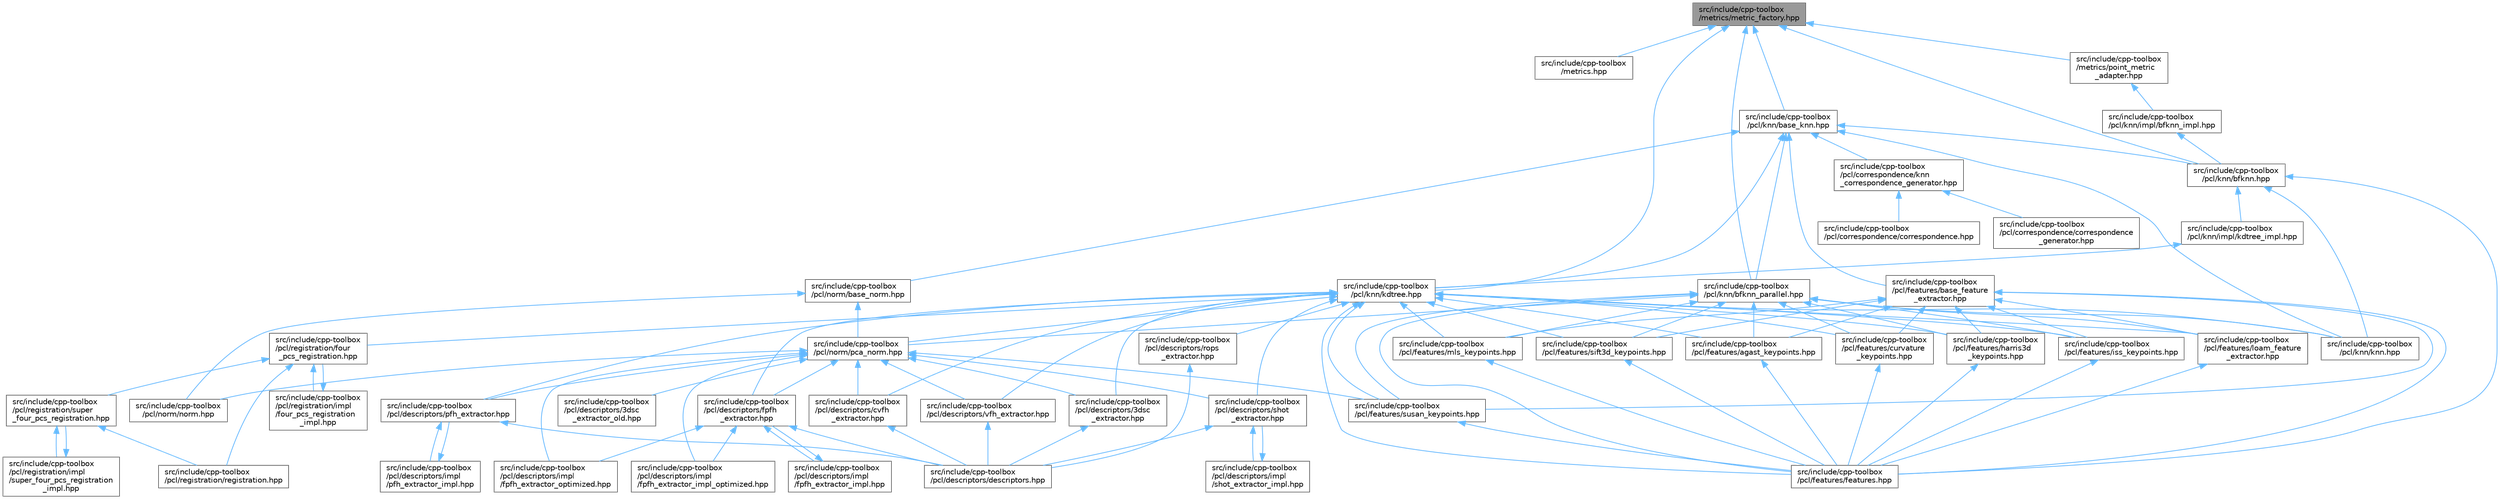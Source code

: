 digraph "src/include/cpp-toolbox/metrics/metric_factory.hpp"
{
 // LATEX_PDF_SIZE
  bgcolor="transparent";
  edge [fontname=Helvetica,fontsize=10,labelfontname=Helvetica,labelfontsize=10];
  node [fontname=Helvetica,fontsize=10,shape=box,height=0.2,width=0.4];
  Node1 [id="Node000001",label="src/include/cpp-toolbox\l/metrics/metric_factory.hpp",height=0.2,width=0.4,color="gray40", fillcolor="grey60", style="filled", fontcolor="black",tooltip=" "];
  Node1 -> Node2 [id="edge1_Node000001_Node000002",dir="back",color="steelblue1",style="solid",tooltip=" "];
  Node2 [id="Node000002",label="src/include/cpp-toolbox\l/metrics.hpp",height=0.2,width=0.4,color="grey40", fillcolor="white", style="filled",URL="$metrics_8hpp.html",tooltip=" "];
  Node1 -> Node3 [id="edge2_Node000001_Node000003",dir="back",color="steelblue1",style="solid",tooltip=" "];
  Node3 [id="Node000003",label="src/include/cpp-toolbox\l/metrics/point_metric\l_adapter.hpp",height=0.2,width=0.4,color="grey40", fillcolor="white", style="filled",URL="$point__metric__adapter_8hpp.html",tooltip=" "];
  Node3 -> Node4 [id="edge3_Node000003_Node000004",dir="back",color="steelblue1",style="solid",tooltip=" "];
  Node4 [id="Node000004",label="src/include/cpp-toolbox\l/pcl/knn/impl/bfknn_impl.hpp",height=0.2,width=0.4,color="grey40", fillcolor="white", style="filled",URL="$bfknn__impl_8hpp.html",tooltip=" "];
  Node4 -> Node5 [id="edge4_Node000004_Node000005",dir="back",color="steelblue1",style="solid",tooltip=" "];
  Node5 [id="Node000005",label="src/include/cpp-toolbox\l/pcl/knn/bfknn.hpp",height=0.2,width=0.4,color="grey40", fillcolor="white", style="filled",URL="$bfknn_8hpp.html",tooltip=" "];
  Node5 -> Node6 [id="edge5_Node000005_Node000006",dir="back",color="steelblue1",style="solid",tooltip=" "];
  Node6 [id="Node000006",label="src/include/cpp-toolbox\l/pcl/features/features.hpp",height=0.2,width=0.4,color="grey40", fillcolor="white", style="filled",URL="$features_8hpp.html",tooltip="PCL特征提取器集合头文件 / PCL feature extractors collection header file."];
  Node5 -> Node7 [id="edge6_Node000005_Node000007",dir="back",color="steelblue1",style="solid",tooltip=" "];
  Node7 [id="Node000007",label="src/include/cpp-toolbox\l/pcl/knn/impl/kdtree_impl.hpp",height=0.2,width=0.4,color="grey40", fillcolor="white", style="filled",URL="$kdtree__impl_8hpp.html",tooltip=" "];
  Node7 -> Node8 [id="edge7_Node000007_Node000008",dir="back",color="steelblue1",style="solid",tooltip=" "];
  Node8 [id="Node000008",label="src/include/cpp-toolbox\l/pcl/knn/kdtree.hpp",height=0.2,width=0.4,color="grey40", fillcolor="white", style="filled",URL="$kdtree_8hpp.html",tooltip=" "];
  Node8 -> Node9 [id="edge8_Node000008_Node000009",dir="back",color="steelblue1",style="solid",tooltip=" "];
  Node9 [id="Node000009",label="src/include/cpp-toolbox\l/pcl/descriptors/3dsc\l_extractor.hpp",height=0.2,width=0.4,color="grey40", fillcolor="white", style="filled",URL="$3dsc__extractor_8hpp.html",tooltip=" "];
  Node9 -> Node10 [id="edge9_Node000009_Node000010",dir="back",color="steelblue1",style="solid",tooltip=" "];
  Node10 [id="Node000010",label="src/include/cpp-toolbox\l/pcl/descriptors/descriptors.hpp",height=0.2,width=0.4,color="grey40", fillcolor="white", style="filled",URL="$descriptors_8hpp.html",tooltip="描述子提取算法统一导出文件 / Unified export file for descriptor extraction algorithms"];
  Node8 -> Node11 [id="edge10_Node000008_Node000011",dir="back",color="steelblue1",style="solid",tooltip=" "];
  Node11 [id="Node000011",label="src/include/cpp-toolbox\l/pcl/descriptors/cvfh\l_extractor.hpp",height=0.2,width=0.4,color="grey40", fillcolor="white", style="filled",URL="$cvfh__extractor_8hpp.html",tooltip=" "];
  Node11 -> Node10 [id="edge11_Node000011_Node000010",dir="back",color="steelblue1",style="solid",tooltip=" "];
  Node8 -> Node12 [id="edge12_Node000008_Node000012",dir="back",color="steelblue1",style="solid",tooltip=" "];
  Node12 [id="Node000012",label="src/include/cpp-toolbox\l/pcl/descriptors/fpfh\l_extractor.hpp",height=0.2,width=0.4,color="grey40", fillcolor="white", style="filled",URL="$fpfh__extractor_8hpp.html",tooltip=" "];
  Node12 -> Node10 [id="edge13_Node000012_Node000010",dir="back",color="steelblue1",style="solid",tooltip=" "];
  Node12 -> Node13 [id="edge14_Node000012_Node000013",dir="back",color="steelblue1",style="solid",tooltip=" "];
  Node13 [id="Node000013",label="src/include/cpp-toolbox\l/pcl/descriptors/impl\l/fpfh_extractor_impl.hpp",height=0.2,width=0.4,color="grey40", fillcolor="white", style="filled",URL="$fpfh__extractor__impl_8hpp.html",tooltip=" "];
  Node13 -> Node12 [id="edge15_Node000013_Node000012",dir="back",color="steelblue1",style="solid",tooltip=" "];
  Node12 -> Node14 [id="edge16_Node000012_Node000014",dir="back",color="steelblue1",style="solid",tooltip=" "];
  Node14 [id="Node000014",label="src/include/cpp-toolbox\l/pcl/descriptors/impl\l/fpfh_extractor_impl_optimized.hpp",height=0.2,width=0.4,color="grey40", fillcolor="white", style="filled",URL="$fpfh__extractor__impl__optimized_8hpp.html",tooltip=" "];
  Node12 -> Node15 [id="edge17_Node000012_Node000015",dir="back",color="steelblue1",style="solid",tooltip=" "];
  Node15 [id="Node000015",label="src/include/cpp-toolbox\l/pcl/descriptors/impl\l/fpfh_extractor_optimized.hpp",height=0.2,width=0.4,color="grey40", fillcolor="white", style="filled",URL="$fpfh__extractor__optimized_8hpp.html",tooltip=" "];
  Node8 -> Node16 [id="edge18_Node000008_Node000016",dir="back",color="steelblue1",style="solid",tooltip=" "];
  Node16 [id="Node000016",label="src/include/cpp-toolbox\l/pcl/descriptors/pfh_extractor.hpp",height=0.2,width=0.4,color="grey40", fillcolor="white", style="filled",URL="$pfh__extractor_8hpp.html",tooltip=" "];
  Node16 -> Node10 [id="edge19_Node000016_Node000010",dir="back",color="steelblue1",style="solid",tooltip=" "];
  Node16 -> Node17 [id="edge20_Node000016_Node000017",dir="back",color="steelblue1",style="solid",tooltip=" "];
  Node17 [id="Node000017",label="src/include/cpp-toolbox\l/pcl/descriptors/impl\l/pfh_extractor_impl.hpp",height=0.2,width=0.4,color="grey40", fillcolor="white", style="filled",URL="$pfh__extractor__impl_8hpp.html",tooltip=" "];
  Node17 -> Node16 [id="edge21_Node000017_Node000016",dir="back",color="steelblue1",style="solid",tooltip=" "];
  Node8 -> Node18 [id="edge22_Node000008_Node000018",dir="back",color="steelblue1",style="solid",tooltip=" "];
  Node18 [id="Node000018",label="src/include/cpp-toolbox\l/pcl/descriptors/rops\l_extractor.hpp",height=0.2,width=0.4,color="grey40", fillcolor="white", style="filled",URL="$rops__extractor_8hpp.html",tooltip=" "];
  Node18 -> Node10 [id="edge23_Node000018_Node000010",dir="back",color="steelblue1",style="solid",tooltip=" "];
  Node8 -> Node19 [id="edge24_Node000008_Node000019",dir="back",color="steelblue1",style="solid",tooltip=" "];
  Node19 [id="Node000019",label="src/include/cpp-toolbox\l/pcl/descriptors/shot\l_extractor.hpp",height=0.2,width=0.4,color="grey40", fillcolor="white", style="filled",URL="$shot__extractor_8hpp.html",tooltip=" "];
  Node19 -> Node10 [id="edge25_Node000019_Node000010",dir="back",color="steelblue1",style="solid",tooltip=" "];
  Node19 -> Node20 [id="edge26_Node000019_Node000020",dir="back",color="steelblue1",style="solid",tooltip=" "];
  Node20 [id="Node000020",label="src/include/cpp-toolbox\l/pcl/descriptors/impl\l/shot_extractor_impl.hpp",height=0.2,width=0.4,color="grey40", fillcolor="white", style="filled",URL="$shot__extractor__impl_8hpp.html",tooltip=" "];
  Node20 -> Node19 [id="edge27_Node000020_Node000019",dir="back",color="steelblue1",style="solid",tooltip=" "];
  Node8 -> Node21 [id="edge28_Node000008_Node000021",dir="back",color="steelblue1",style="solid",tooltip=" "];
  Node21 [id="Node000021",label="src/include/cpp-toolbox\l/pcl/descriptors/vfh_extractor.hpp",height=0.2,width=0.4,color="grey40", fillcolor="white", style="filled",URL="$vfh__extractor_8hpp.html",tooltip=" "];
  Node21 -> Node10 [id="edge29_Node000021_Node000010",dir="back",color="steelblue1",style="solid",tooltip=" "];
  Node8 -> Node22 [id="edge30_Node000008_Node000022",dir="back",color="steelblue1",style="solid",tooltip=" "];
  Node22 [id="Node000022",label="src/include/cpp-toolbox\l/pcl/features/agast_keypoints.hpp",height=0.2,width=0.4,color="grey40", fillcolor="white", style="filled",URL="$agast__keypoints_8hpp.html",tooltip=" "];
  Node22 -> Node6 [id="edge31_Node000022_Node000006",dir="back",color="steelblue1",style="solid",tooltip=" "];
  Node8 -> Node23 [id="edge32_Node000008_Node000023",dir="back",color="steelblue1",style="solid",tooltip=" "];
  Node23 [id="Node000023",label="src/include/cpp-toolbox\l/pcl/features/curvature\l_keypoints.hpp",height=0.2,width=0.4,color="grey40", fillcolor="white", style="filled",URL="$curvature__keypoints_8hpp.html",tooltip=" "];
  Node23 -> Node6 [id="edge33_Node000023_Node000006",dir="back",color="steelblue1",style="solid",tooltip=" "];
  Node8 -> Node6 [id="edge34_Node000008_Node000006",dir="back",color="steelblue1",style="solid",tooltip=" "];
  Node8 -> Node24 [id="edge35_Node000008_Node000024",dir="back",color="steelblue1",style="solid",tooltip=" "];
  Node24 [id="Node000024",label="src/include/cpp-toolbox\l/pcl/features/harris3d\l_keypoints.hpp",height=0.2,width=0.4,color="grey40", fillcolor="white", style="filled",URL="$harris3d__keypoints_8hpp.html",tooltip=" "];
  Node24 -> Node6 [id="edge36_Node000024_Node000006",dir="back",color="steelblue1",style="solid",tooltip=" "];
  Node8 -> Node25 [id="edge37_Node000008_Node000025",dir="back",color="steelblue1",style="solid",tooltip=" "];
  Node25 [id="Node000025",label="src/include/cpp-toolbox\l/pcl/features/iss_keypoints.hpp",height=0.2,width=0.4,color="grey40", fillcolor="white", style="filled",URL="$iss__keypoints_8hpp.html",tooltip=" "];
  Node25 -> Node6 [id="edge38_Node000025_Node000006",dir="back",color="steelblue1",style="solid",tooltip=" "];
  Node8 -> Node26 [id="edge39_Node000008_Node000026",dir="back",color="steelblue1",style="solid",tooltip=" "];
  Node26 [id="Node000026",label="src/include/cpp-toolbox\l/pcl/features/loam_feature\l_extractor.hpp",height=0.2,width=0.4,color="grey40", fillcolor="white", style="filled",URL="$loam__feature__extractor_8hpp.html",tooltip=" "];
  Node26 -> Node6 [id="edge40_Node000026_Node000006",dir="back",color="steelblue1",style="solid",tooltip=" "];
  Node8 -> Node27 [id="edge41_Node000008_Node000027",dir="back",color="steelblue1",style="solid",tooltip=" "];
  Node27 [id="Node000027",label="src/include/cpp-toolbox\l/pcl/features/mls_keypoints.hpp",height=0.2,width=0.4,color="grey40", fillcolor="white", style="filled",URL="$mls__keypoints_8hpp.html",tooltip=" "];
  Node27 -> Node6 [id="edge42_Node000027_Node000006",dir="back",color="steelblue1",style="solid",tooltip=" "];
  Node8 -> Node28 [id="edge43_Node000008_Node000028",dir="back",color="steelblue1",style="solid",tooltip=" "];
  Node28 [id="Node000028",label="src/include/cpp-toolbox\l/pcl/features/sift3d_keypoints.hpp",height=0.2,width=0.4,color="grey40", fillcolor="white", style="filled",URL="$sift3d__keypoints_8hpp.html",tooltip=" "];
  Node28 -> Node6 [id="edge44_Node000028_Node000006",dir="back",color="steelblue1",style="solid",tooltip=" "];
  Node8 -> Node29 [id="edge45_Node000008_Node000029",dir="back",color="steelblue1",style="solid",tooltip=" "];
  Node29 [id="Node000029",label="src/include/cpp-toolbox\l/pcl/features/susan_keypoints.hpp",height=0.2,width=0.4,color="grey40", fillcolor="white", style="filled",URL="$susan__keypoints_8hpp.html",tooltip=" "];
  Node29 -> Node6 [id="edge46_Node000029_Node000006",dir="back",color="steelblue1",style="solid",tooltip=" "];
  Node8 -> Node30 [id="edge47_Node000008_Node000030",dir="back",color="steelblue1",style="solid",tooltip=" "];
  Node30 [id="Node000030",label="src/include/cpp-toolbox\l/pcl/knn/knn.hpp",height=0.2,width=0.4,color="grey40", fillcolor="white", style="filled",URL="$knn_8hpp.html",tooltip="KNN算法统一导出文件 / Unified export file for KNN algorithms."];
  Node8 -> Node31 [id="edge48_Node000008_Node000031",dir="back",color="steelblue1",style="solid",tooltip=" "];
  Node31 [id="Node000031",label="src/include/cpp-toolbox\l/pcl/norm/pca_norm.hpp",height=0.2,width=0.4,color="grey40", fillcolor="white", style="filled",URL="$pca__norm_8hpp.html",tooltip=" "];
  Node31 -> Node9 [id="edge49_Node000031_Node000009",dir="back",color="steelblue1",style="solid",tooltip=" "];
  Node31 -> Node32 [id="edge50_Node000031_Node000032",dir="back",color="steelblue1",style="solid",tooltip=" "];
  Node32 [id="Node000032",label="src/include/cpp-toolbox\l/pcl/descriptors/3dsc\l_extractor_old.hpp",height=0.2,width=0.4,color="grey40", fillcolor="white", style="filled",URL="$3dsc__extractor__old_8hpp.html",tooltip=" "];
  Node31 -> Node11 [id="edge51_Node000031_Node000011",dir="back",color="steelblue1",style="solid",tooltip=" "];
  Node31 -> Node12 [id="edge52_Node000031_Node000012",dir="back",color="steelblue1",style="solid",tooltip=" "];
  Node31 -> Node14 [id="edge53_Node000031_Node000014",dir="back",color="steelblue1",style="solid",tooltip=" "];
  Node31 -> Node15 [id="edge54_Node000031_Node000015",dir="back",color="steelblue1",style="solid",tooltip=" "];
  Node31 -> Node16 [id="edge55_Node000031_Node000016",dir="back",color="steelblue1",style="solid",tooltip=" "];
  Node31 -> Node19 [id="edge56_Node000031_Node000019",dir="back",color="steelblue1",style="solid",tooltip=" "];
  Node31 -> Node21 [id="edge57_Node000031_Node000021",dir="back",color="steelblue1",style="solid",tooltip=" "];
  Node31 -> Node29 [id="edge58_Node000031_Node000029",dir="back",color="steelblue1",style="solid",tooltip=" "];
  Node31 -> Node33 [id="edge59_Node000031_Node000033",dir="back",color="steelblue1",style="solid",tooltip=" "];
  Node33 [id="Node000033",label="src/include/cpp-toolbox\l/pcl/norm/norm.hpp",height=0.2,width=0.4,color="grey40", fillcolor="white", style="filled",URL="$norm_8hpp.html",tooltip="法向量提取算法统一导出文件 / Unified export file for normal extraction algorithms"];
  Node8 -> Node34 [id="edge60_Node000008_Node000034",dir="back",color="steelblue1",style="solid",tooltip=" "];
  Node34 [id="Node000034",label="src/include/cpp-toolbox\l/pcl/registration/four\l_pcs_registration.hpp",height=0.2,width=0.4,color="grey40", fillcolor="white", style="filled",URL="$four__pcs__registration_8hpp.html",tooltip=" "];
  Node34 -> Node35 [id="edge61_Node000034_Node000035",dir="back",color="steelblue1",style="solid",tooltip=" "];
  Node35 [id="Node000035",label="src/include/cpp-toolbox\l/pcl/registration/impl\l/four_pcs_registration\l_impl.hpp",height=0.2,width=0.4,color="grey40", fillcolor="white", style="filled",URL="$four__pcs__registration__impl_8hpp.html",tooltip=" "];
  Node35 -> Node34 [id="edge62_Node000035_Node000034",dir="back",color="steelblue1",style="solid",tooltip=" "];
  Node34 -> Node36 [id="edge63_Node000034_Node000036",dir="back",color="steelblue1",style="solid",tooltip=" "];
  Node36 [id="Node000036",label="src/include/cpp-toolbox\l/pcl/registration/registration.hpp",height=0.2,width=0.4,color="grey40", fillcolor="white", style="filled",URL="$registration_8hpp.html",tooltip="点云配准算法统一导出文件 / Unified export file for point cloud registration algorithms"];
  Node34 -> Node37 [id="edge64_Node000034_Node000037",dir="back",color="steelblue1",style="solid",tooltip=" "];
  Node37 [id="Node000037",label="src/include/cpp-toolbox\l/pcl/registration/super\l_four_pcs_registration.hpp",height=0.2,width=0.4,color="grey40", fillcolor="white", style="filled",URL="$super__four__pcs__registration_8hpp.html",tooltip=" "];
  Node37 -> Node38 [id="edge65_Node000037_Node000038",dir="back",color="steelblue1",style="solid",tooltip=" "];
  Node38 [id="Node000038",label="src/include/cpp-toolbox\l/pcl/registration/impl\l/super_four_pcs_registration\l_impl.hpp",height=0.2,width=0.4,color="grey40", fillcolor="white", style="filled",URL="$super__four__pcs__registration__impl_8hpp.html",tooltip=" "];
  Node38 -> Node37 [id="edge66_Node000038_Node000037",dir="back",color="steelblue1",style="solid",tooltip=" "];
  Node37 -> Node36 [id="edge67_Node000037_Node000036",dir="back",color="steelblue1",style="solid",tooltip=" "];
  Node5 -> Node30 [id="edge68_Node000005_Node000030",dir="back",color="steelblue1",style="solid",tooltip=" "];
  Node1 -> Node39 [id="edge69_Node000001_Node000039",dir="back",color="steelblue1",style="solid",tooltip=" "];
  Node39 [id="Node000039",label="src/include/cpp-toolbox\l/pcl/knn/base_knn.hpp",height=0.2,width=0.4,color="grey40", fillcolor="white", style="filled",URL="$base__knn_8hpp.html",tooltip=" "];
  Node39 -> Node40 [id="edge70_Node000039_Node000040",dir="back",color="steelblue1",style="solid",tooltip=" "];
  Node40 [id="Node000040",label="src/include/cpp-toolbox\l/pcl/correspondence/knn\l_correspondence_generator.hpp",height=0.2,width=0.4,color="grey40", fillcolor="white", style="filled",URL="$knn__correspondence__generator_8hpp.html",tooltip=" "];
  Node40 -> Node41 [id="edge71_Node000040_Node000041",dir="back",color="steelblue1",style="solid",tooltip=" "];
  Node41 [id="Node000041",label="src/include/cpp-toolbox\l/pcl/correspondence/correspondence.hpp",height=0.2,width=0.4,color="grey40", fillcolor="white", style="filled",URL="$correspondence_8hpp.html",tooltip="对应点生成算法统一导出文件 / Unified export file for correspondence generation algorithms"];
  Node40 -> Node42 [id="edge72_Node000040_Node000042",dir="back",color="steelblue1",style="solid",tooltip=" "];
  Node42 [id="Node000042",label="src/include/cpp-toolbox\l/pcl/correspondence/correspondence\l_generator.hpp",height=0.2,width=0.4,color="grey40", fillcolor="white", style="filled",URL="$correspondence__generator_8hpp.html",tooltip="向后兼容的别名文件 / Backward compatibility alias file"];
  Node39 -> Node43 [id="edge73_Node000039_Node000043",dir="back",color="steelblue1",style="solid",tooltip=" "];
  Node43 [id="Node000043",label="src/include/cpp-toolbox\l/pcl/features/base_feature\l_extractor.hpp",height=0.2,width=0.4,color="grey40", fillcolor="white", style="filled",URL="$base__feature__extractor_8hpp.html",tooltip=" "];
  Node43 -> Node22 [id="edge74_Node000043_Node000022",dir="back",color="steelblue1",style="solid",tooltip=" "];
  Node43 -> Node23 [id="edge75_Node000043_Node000023",dir="back",color="steelblue1",style="solid",tooltip=" "];
  Node43 -> Node6 [id="edge76_Node000043_Node000006",dir="back",color="steelblue1",style="solid",tooltip=" "];
  Node43 -> Node24 [id="edge77_Node000043_Node000024",dir="back",color="steelblue1",style="solid",tooltip=" "];
  Node43 -> Node25 [id="edge78_Node000043_Node000025",dir="back",color="steelblue1",style="solid",tooltip=" "];
  Node43 -> Node26 [id="edge79_Node000043_Node000026",dir="back",color="steelblue1",style="solid",tooltip=" "];
  Node43 -> Node27 [id="edge80_Node000043_Node000027",dir="back",color="steelblue1",style="solid",tooltip=" "];
  Node43 -> Node28 [id="edge81_Node000043_Node000028",dir="back",color="steelblue1",style="solid",tooltip=" "];
  Node43 -> Node29 [id="edge82_Node000043_Node000029",dir="back",color="steelblue1",style="solid",tooltip=" "];
  Node39 -> Node5 [id="edge83_Node000039_Node000005",dir="back",color="steelblue1",style="solid",tooltip=" "];
  Node39 -> Node44 [id="edge84_Node000039_Node000044",dir="back",color="steelblue1",style="solid",tooltip=" "];
  Node44 [id="Node000044",label="src/include/cpp-toolbox\l/pcl/knn/bfknn_parallel.hpp",height=0.2,width=0.4,color="grey40", fillcolor="white", style="filled",URL="$bfknn__parallel_8hpp.html",tooltip=" "];
  Node44 -> Node22 [id="edge85_Node000044_Node000022",dir="back",color="steelblue1",style="solid",tooltip=" "];
  Node44 -> Node23 [id="edge86_Node000044_Node000023",dir="back",color="steelblue1",style="solid",tooltip=" "];
  Node44 -> Node6 [id="edge87_Node000044_Node000006",dir="back",color="steelblue1",style="solid",tooltip=" "];
  Node44 -> Node24 [id="edge88_Node000044_Node000024",dir="back",color="steelblue1",style="solid",tooltip=" "];
  Node44 -> Node25 [id="edge89_Node000044_Node000025",dir="back",color="steelblue1",style="solid",tooltip=" "];
  Node44 -> Node26 [id="edge90_Node000044_Node000026",dir="back",color="steelblue1",style="solid",tooltip=" "];
  Node44 -> Node27 [id="edge91_Node000044_Node000027",dir="back",color="steelblue1",style="solid",tooltip=" "];
  Node44 -> Node28 [id="edge92_Node000044_Node000028",dir="back",color="steelblue1",style="solid",tooltip=" "];
  Node44 -> Node29 [id="edge93_Node000044_Node000029",dir="back",color="steelblue1",style="solid",tooltip=" "];
  Node44 -> Node30 [id="edge94_Node000044_Node000030",dir="back",color="steelblue1",style="solid",tooltip=" "];
  Node44 -> Node31 [id="edge95_Node000044_Node000031",dir="back",color="steelblue1",style="solid",tooltip=" "];
  Node39 -> Node8 [id="edge96_Node000039_Node000008",dir="back",color="steelblue1",style="solid",tooltip=" "];
  Node39 -> Node30 [id="edge97_Node000039_Node000030",dir="back",color="steelblue1",style="solid",tooltip=" "];
  Node39 -> Node45 [id="edge98_Node000039_Node000045",dir="back",color="steelblue1",style="solid",tooltip=" "];
  Node45 [id="Node000045",label="src/include/cpp-toolbox\l/pcl/norm/base_norm.hpp",height=0.2,width=0.4,color="grey40", fillcolor="white", style="filled",URL="$base__norm_8hpp.html",tooltip=" "];
  Node45 -> Node33 [id="edge99_Node000045_Node000033",dir="back",color="steelblue1",style="solid",tooltip=" "];
  Node45 -> Node31 [id="edge100_Node000045_Node000031",dir="back",color="steelblue1",style="solid",tooltip=" "];
  Node1 -> Node5 [id="edge101_Node000001_Node000005",dir="back",color="steelblue1",style="solid",tooltip=" "];
  Node1 -> Node44 [id="edge102_Node000001_Node000044",dir="back",color="steelblue1",style="solid",tooltip=" "];
  Node1 -> Node8 [id="edge103_Node000001_Node000008",dir="back",color="steelblue1",style="solid",tooltip=" "];
}
